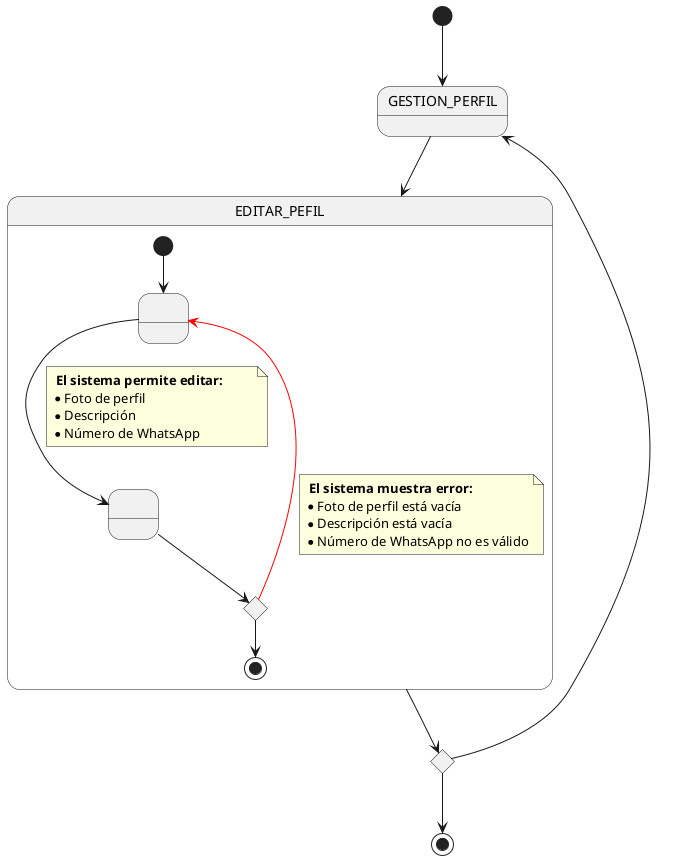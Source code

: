 @startuml profile-management 

[*] --> GESTION_PERFIL

state EDITAR_PEFIL {
    state EPS1 as " "
    state EPS2 as " "
    state EPC1 <<choice>>

    [*] --> EPS1

    EPS1 --> EPS2
    note on link
        <b> El sistema permite editar: </b>        
        * Foto de perfil
        * Descripción
        * Número de WhatsApp
    end note
    
    EPS2 --> EPC1    

    EPC1 -[#red]--> EPS1
    note on link
        <b> El sistema muestra error: </b>
        * Foto de perfil está vacía
        * Descripción está vacía 
        * Número de WhatsApp no es válido
    end note

    EPC1 --> [*]    
}

GESTION_PERFIL --> EDITAR_PEFIL

state union <<choice>>
EDITAR_PEFIL --> union
union --> [*]
union --> GESTION_PERFIL
@enduml